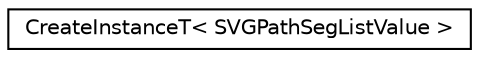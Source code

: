digraph G
{
  edge [fontname="Helvetica",fontsize="10",labelfontname="Helvetica",labelfontsize="10"];
  node [fontname="Helvetica",fontsize="10",shape=record];
  rankdir="LR";
  Node1 [label="CreateInstanceT\< SVGPathSegListValue \>",height=0.2,width=0.4,color="black", fillcolor="white", style="filled",URL="$class_create_instance_t.html"];
}
